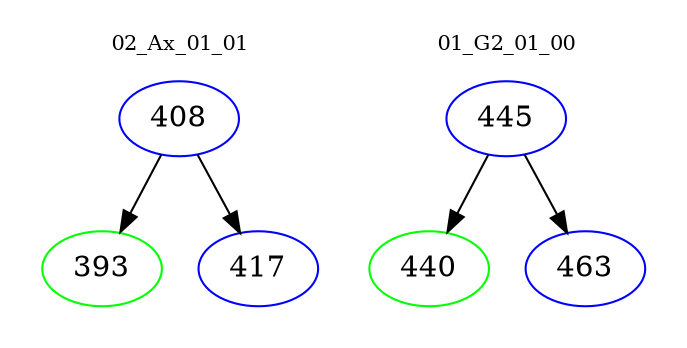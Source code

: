 digraph{
subgraph cluster_0 {
color = white
label = "02_Ax_01_01";
fontsize=10;
T0_408 [label="408", color="blue"]
T0_408 -> T0_393 [color="black"]
T0_393 [label="393", color="green"]
T0_408 -> T0_417 [color="black"]
T0_417 [label="417", color="blue"]
}
subgraph cluster_1 {
color = white
label = "01_G2_01_00";
fontsize=10;
T1_445 [label="445", color="blue"]
T1_445 -> T1_440 [color="black"]
T1_440 [label="440", color="green"]
T1_445 -> T1_463 [color="black"]
T1_463 [label="463", color="blue"]
}
}
